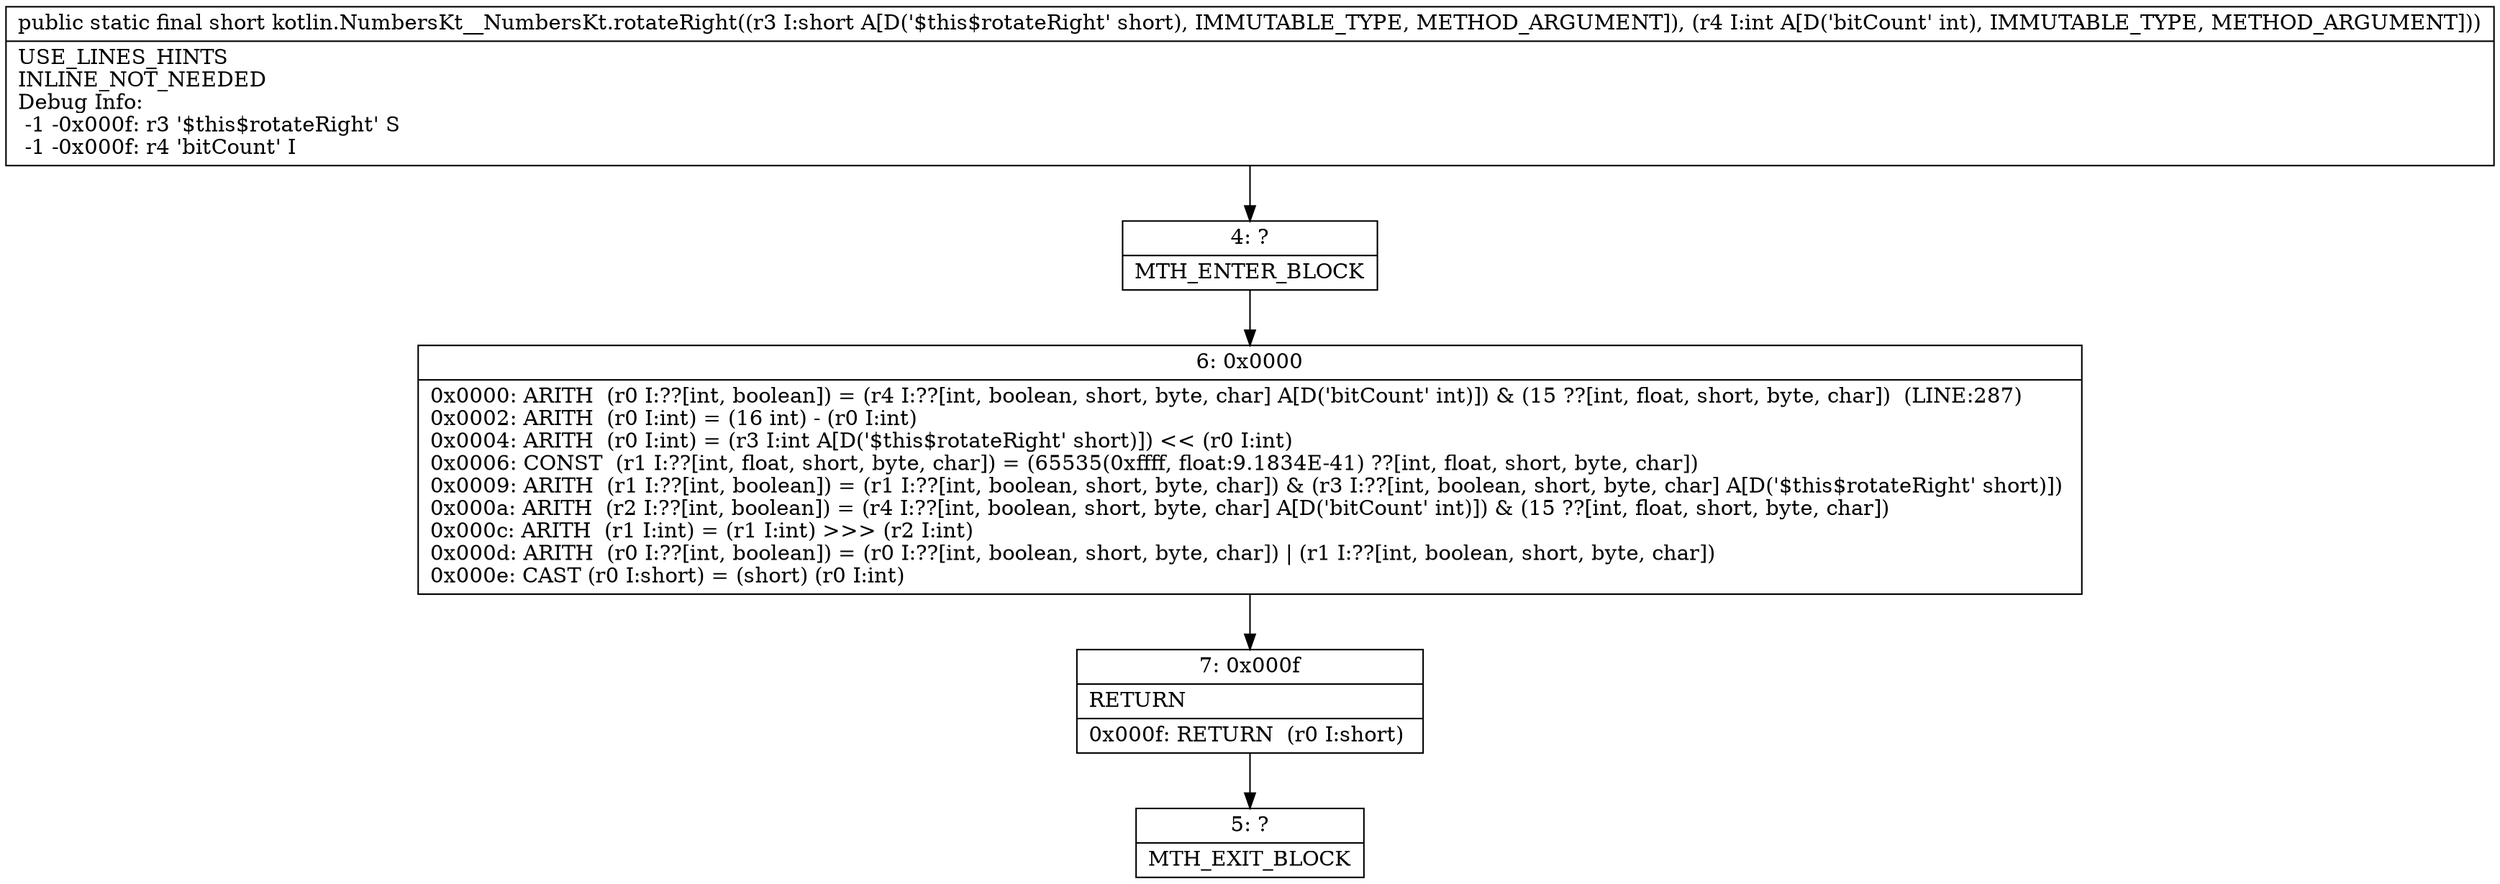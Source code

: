 digraph "CFG forkotlin.NumbersKt__NumbersKt.rotateRight(SI)S" {
Node_4 [shape=record,label="{4\:\ ?|MTH_ENTER_BLOCK\l}"];
Node_6 [shape=record,label="{6\:\ 0x0000|0x0000: ARITH  (r0 I:??[int, boolean]) = (r4 I:??[int, boolean, short, byte, char] A[D('bitCount' int)]) & (15 ??[int, float, short, byte, char])  (LINE:287)\l0x0002: ARITH  (r0 I:int) = (16 int) \- (r0 I:int) \l0x0004: ARITH  (r0 I:int) = (r3 I:int A[D('$this$rotateRight' short)]) \<\< (r0 I:int) \l0x0006: CONST  (r1 I:??[int, float, short, byte, char]) = (65535(0xffff, float:9.1834E\-41) ??[int, float, short, byte, char]) \l0x0009: ARITH  (r1 I:??[int, boolean]) = (r1 I:??[int, boolean, short, byte, char]) & (r3 I:??[int, boolean, short, byte, char] A[D('$this$rotateRight' short)]) \l0x000a: ARITH  (r2 I:??[int, boolean]) = (r4 I:??[int, boolean, short, byte, char] A[D('bitCount' int)]) & (15 ??[int, float, short, byte, char]) \l0x000c: ARITH  (r1 I:int) = (r1 I:int) \>\>\> (r2 I:int) \l0x000d: ARITH  (r0 I:??[int, boolean]) = (r0 I:??[int, boolean, short, byte, char]) \| (r1 I:??[int, boolean, short, byte, char]) \l0x000e: CAST (r0 I:short) = (short) (r0 I:int) \l}"];
Node_7 [shape=record,label="{7\:\ 0x000f|RETURN\l|0x000f: RETURN  (r0 I:short) \l}"];
Node_5 [shape=record,label="{5\:\ ?|MTH_EXIT_BLOCK\l}"];
MethodNode[shape=record,label="{public static final short kotlin.NumbersKt__NumbersKt.rotateRight((r3 I:short A[D('$this$rotateRight' short), IMMUTABLE_TYPE, METHOD_ARGUMENT]), (r4 I:int A[D('bitCount' int), IMMUTABLE_TYPE, METHOD_ARGUMENT]))  | USE_LINES_HINTS\lINLINE_NOT_NEEDED\lDebug Info:\l  \-1 \-0x000f: r3 '$this$rotateRight' S\l  \-1 \-0x000f: r4 'bitCount' I\l}"];
MethodNode -> Node_4;Node_4 -> Node_6;
Node_6 -> Node_7;
Node_7 -> Node_5;
}

